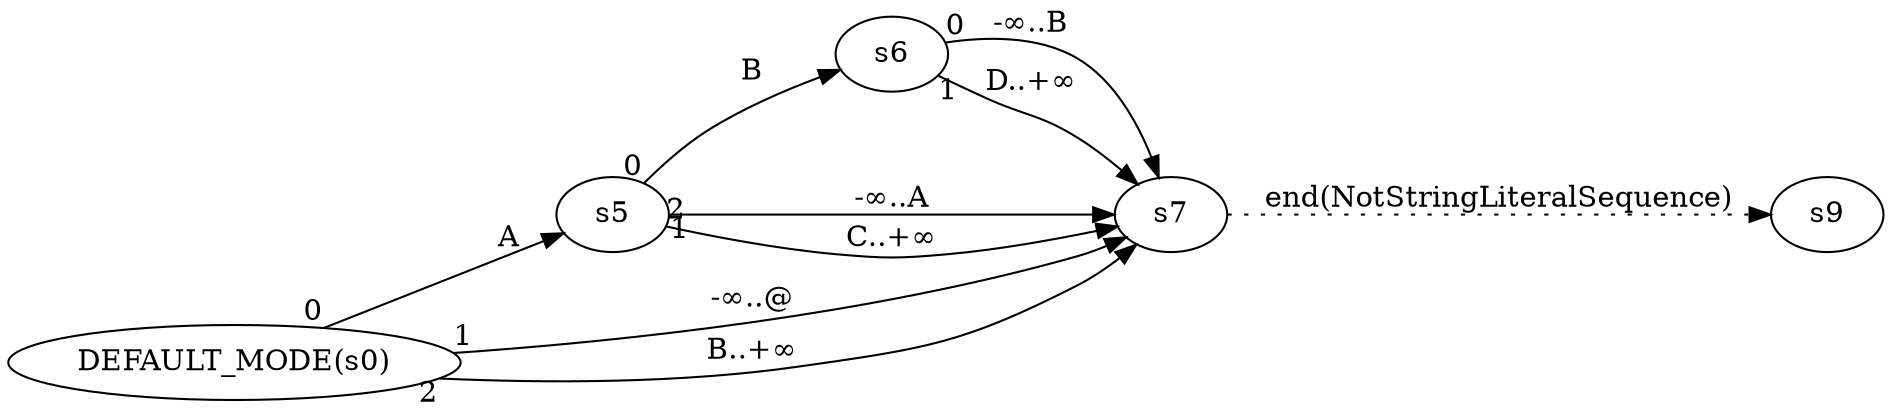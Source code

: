 digraph ATN {
  rankdir=LR;

  "DEFAULT_MODE(s0)" -> s5 [label=A taillabel=0]
  s5 -> s6 [label=B taillabel=0]
  s6 -> s7 [label="-∞..B" taillabel=0]
  s7 -> s9 [label="end(NotStringLiteralSequence)" style=dotted]
  s6 -> s7 [label="D..+∞" taillabel=1]
  s5 -> s7 [label="-∞..A" taillabel=1]
  s5 -> s7 [label="C..+∞" taillabel=2]
  "DEFAULT_MODE(s0)" -> s7 [label="-∞..@" taillabel=1]
  "DEFAULT_MODE(s0)" -> s7 [label="B..+∞" taillabel=2]
}